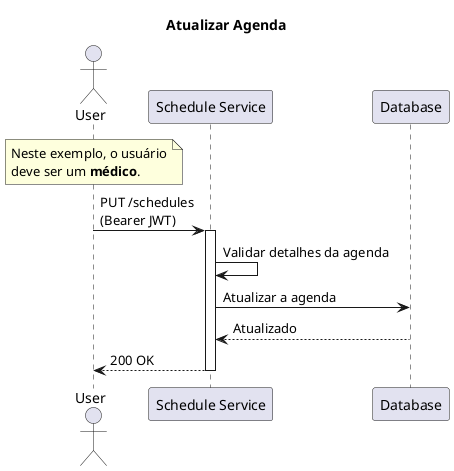 @startuml update_schedule

title Atualizar Agenda

actor "User" as user
participant "Schedule Service" as schedule_service
participant "Database" as database

note over user
Neste exemplo, o usuário
deve ser um **médico**.
end note

user -> schedule_service: PUT /schedules\n(Bearer JWT)

activate schedule_service
schedule_service -> schedule_service: Validar detalhes da agenda
schedule_service -> database: Atualizar a agenda
database --> schedule_service: Atualizado
schedule_service --> user: 200 OK
deactivate schedule_service

@enduml